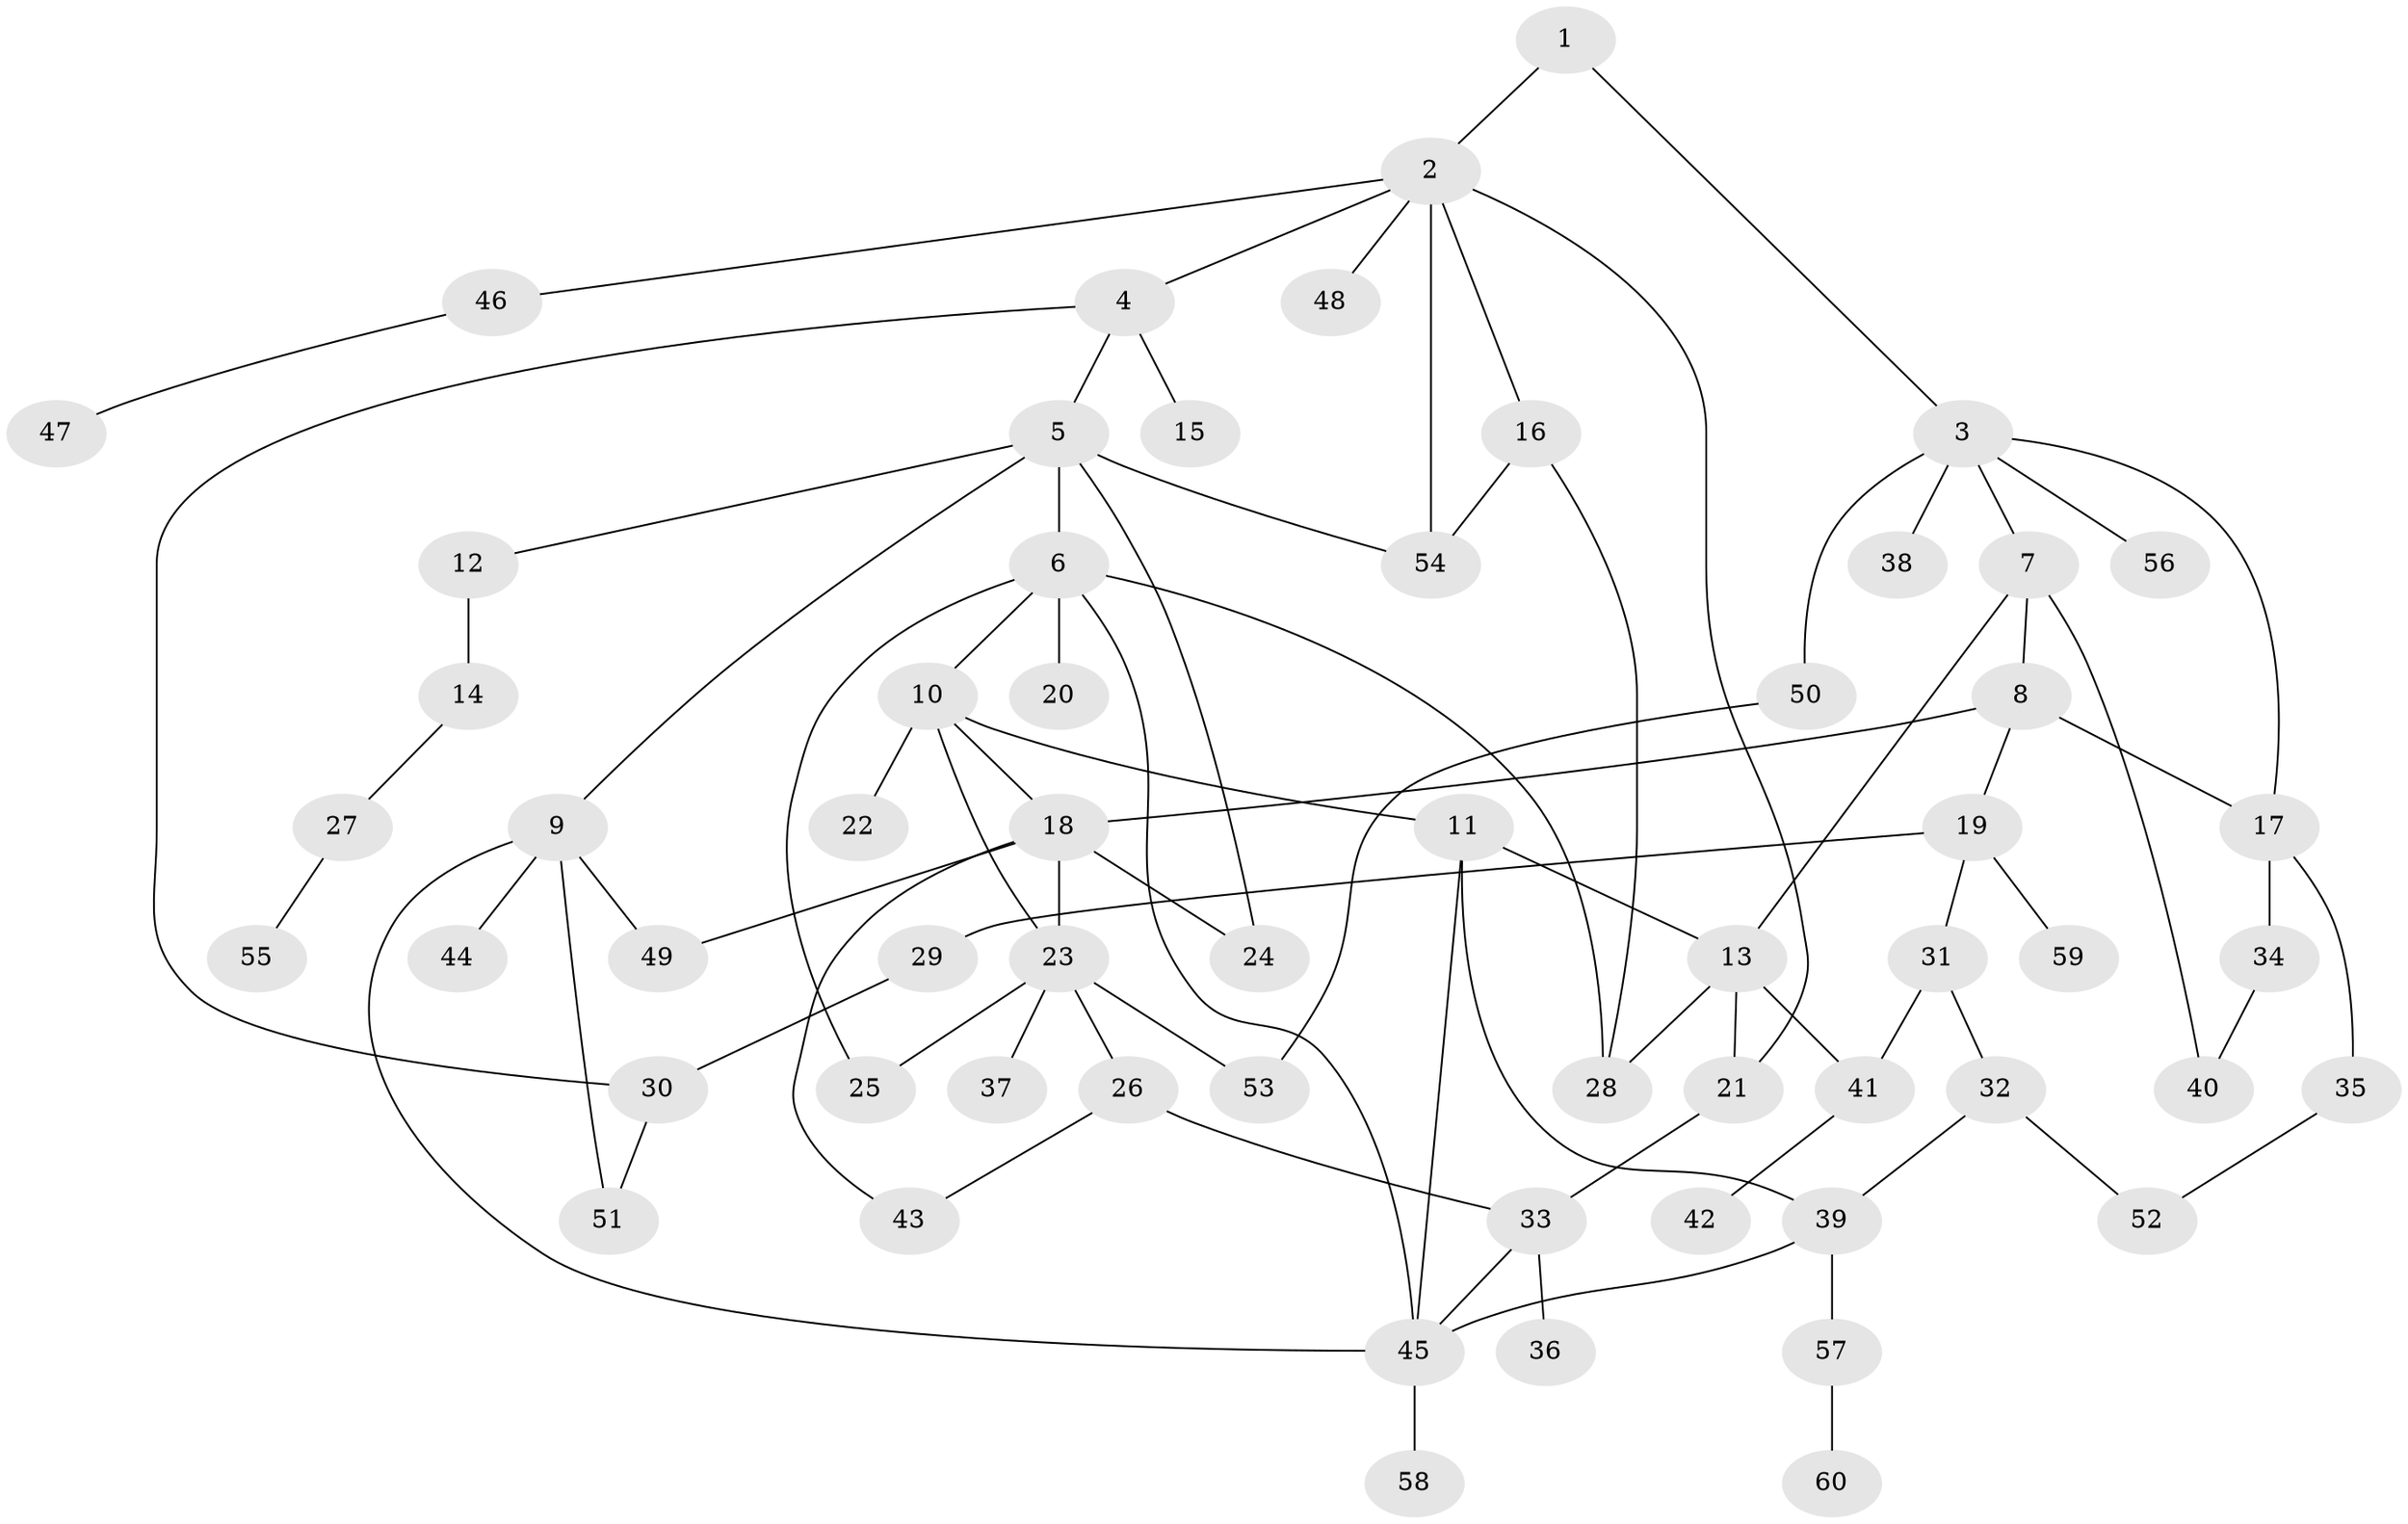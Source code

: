 // Generated by graph-tools (version 1.1) at 2025/00/03/09/25 03:00:57]
// undirected, 60 vertices, 84 edges
graph export_dot {
graph [start="1"]
  node [color=gray90,style=filled];
  1;
  2;
  3;
  4;
  5;
  6;
  7;
  8;
  9;
  10;
  11;
  12;
  13;
  14;
  15;
  16;
  17;
  18;
  19;
  20;
  21;
  22;
  23;
  24;
  25;
  26;
  27;
  28;
  29;
  30;
  31;
  32;
  33;
  34;
  35;
  36;
  37;
  38;
  39;
  40;
  41;
  42;
  43;
  44;
  45;
  46;
  47;
  48;
  49;
  50;
  51;
  52;
  53;
  54;
  55;
  56;
  57;
  58;
  59;
  60;
  1 -- 2;
  1 -- 3;
  2 -- 4;
  2 -- 16;
  2 -- 21;
  2 -- 46;
  2 -- 48;
  2 -- 54;
  3 -- 7;
  3 -- 38;
  3 -- 50;
  3 -- 56;
  3 -- 17;
  4 -- 5;
  4 -- 15;
  4 -- 30;
  5 -- 6;
  5 -- 9;
  5 -- 12;
  5 -- 24;
  5 -- 54;
  6 -- 10;
  6 -- 20;
  6 -- 25;
  6 -- 28;
  6 -- 45;
  7 -- 8;
  7 -- 13;
  7 -- 40;
  8 -- 17;
  8 -- 19;
  8 -- 18;
  9 -- 44;
  9 -- 49;
  9 -- 51;
  9 -- 45;
  10 -- 11;
  10 -- 18;
  10 -- 22;
  10 -- 23;
  11 -- 39;
  11 -- 45;
  11 -- 13;
  12 -- 14;
  13 -- 41;
  13 -- 28;
  13 -- 21;
  14 -- 27;
  16 -- 54;
  16 -- 28;
  17 -- 34;
  17 -- 35;
  18 -- 43;
  18 -- 23;
  18 -- 49;
  18 -- 24;
  19 -- 29;
  19 -- 31;
  19 -- 59;
  21 -- 33;
  23 -- 26;
  23 -- 37;
  23 -- 53;
  23 -- 25;
  26 -- 43;
  26 -- 33;
  27 -- 55;
  29 -- 30;
  30 -- 51;
  31 -- 32;
  31 -- 41;
  32 -- 39;
  32 -- 52;
  33 -- 36;
  33 -- 45;
  34 -- 40;
  35 -- 52;
  39 -- 57;
  39 -- 45;
  41 -- 42;
  45 -- 58;
  46 -- 47;
  50 -- 53;
  57 -- 60;
}
